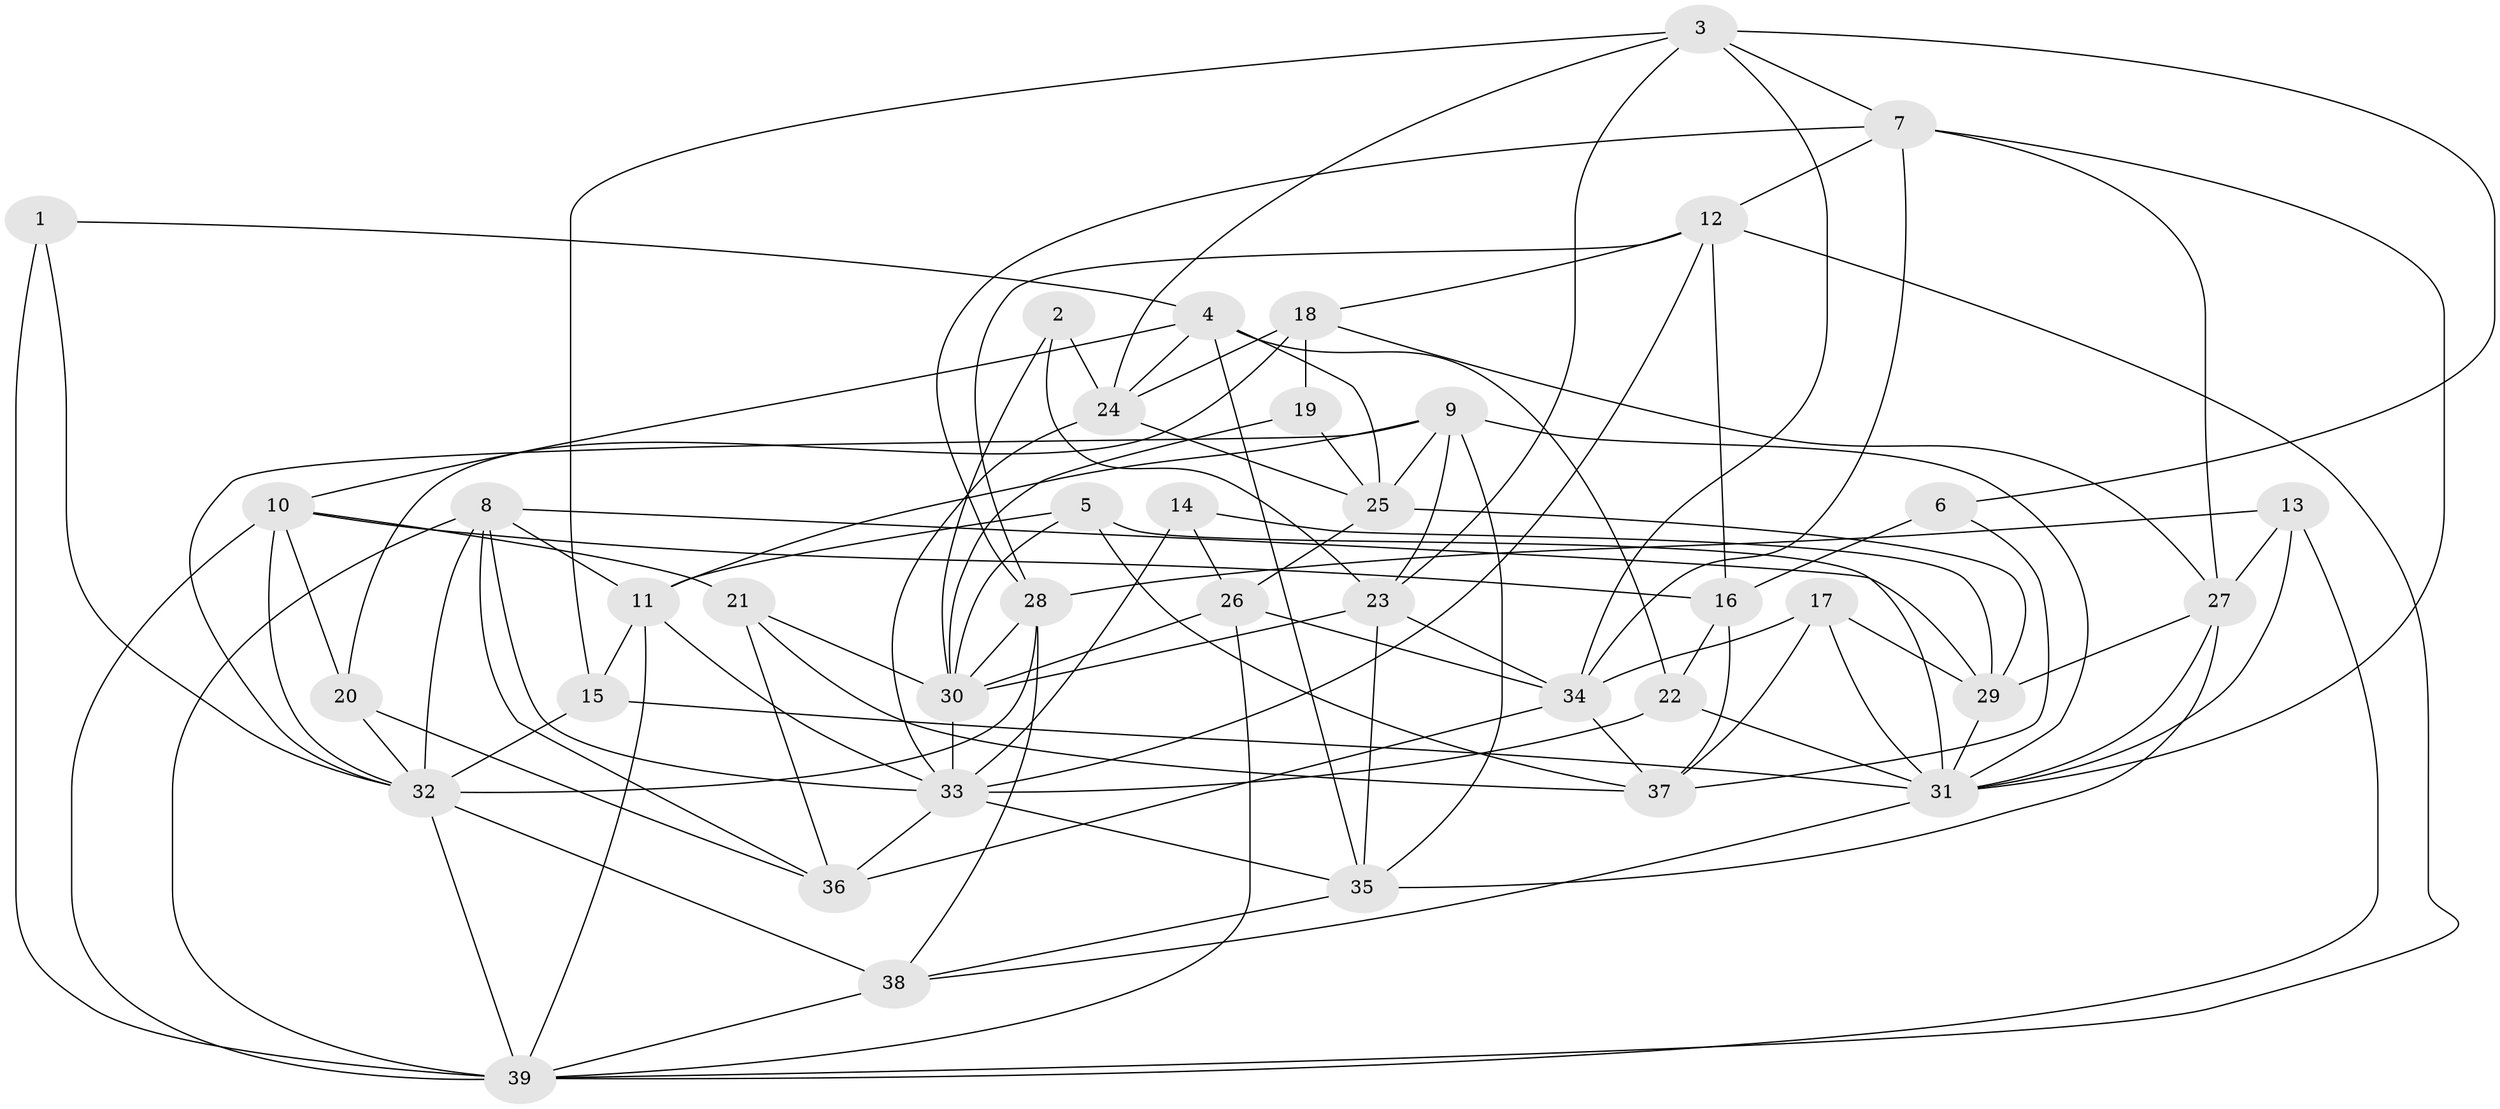 // original degree distribution, {4: 1.0}
// Generated by graph-tools (version 1.1) at 2025/26/03/09/25 03:26:58]
// undirected, 39 vertices, 108 edges
graph export_dot {
graph [start="1"]
  node [color=gray90,style=filled];
  1;
  2;
  3;
  4;
  5;
  6;
  7;
  8;
  9;
  10;
  11;
  12;
  13;
  14;
  15;
  16;
  17;
  18;
  19;
  20;
  21;
  22;
  23;
  24;
  25;
  26;
  27;
  28;
  29;
  30;
  31;
  32;
  33;
  34;
  35;
  36;
  37;
  38;
  39;
  1 -- 4 [weight=1.0];
  1 -- 32 [weight=1.0];
  1 -- 39 [weight=2.0];
  2 -- 23 [weight=1.0];
  2 -- 24 [weight=1.0];
  2 -- 30 [weight=2.0];
  3 -- 6 [weight=1.0];
  3 -- 7 [weight=1.0];
  3 -- 15 [weight=1.0];
  3 -- 23 [weight=1.0];
  3 -- 24 [weight=1.0];
  3 -- 34 [weight=1.0];
  4 -- 10 [weight=1.0];
  4 -- 22 [weight=1.0];
  4 -- 24 [weight=1.0];
  4 -- 25 [weight=1.0];
  4 -- 35 [weight=1.0];
  5 -- 11 [weight=1.0];
  5 -- 30 [weight=1.0];
  5 -- 31 [weight=1.0];
  5 -- 37 [weight=1.0];
  6 -- 16 [weight=2.0];
  6 -- 37 [weight=1.0];
  7 -- 12 [weight=1.0];
  7 -- 27 [weight=1.0];
  7 -- 28 [weight=1.0];
  7 -- 31 [weight=1.0];
  7 -- 34 [weight=1.0];
  8 -- 11 [weight=1.0];
  8 -- 29 [weight=1.0];
  8 -- 32 [weight=1.0];
  8 -- 33 [weight=1.0];
  8 -- 36 [weight=1.0];
  8 -- 39 [weight=1.0];
  9 -- 11 [weight=1.0];
  9 -- 23 [weight=1.0];
  9 -- 25 [weight=1.0];
  9 -- 31 [weight=1.0];
  9 -- 32 [weight=1.0];
  9 -- 35 [weight=1.0];
  10 -- 16 [weight=1.0];
  10 -- 20 [weight=1.0];
  10 -- 21 [weight=1.0];
  10 -- 32 [weight=1.0];
  10 -- 39 [weight=1.0];
  11 -- 15 [weight=1.0];
  11 -- 33 [weight=1.0];
  11 -- 39 [weight=1.0];
  12 -- 16 [weight=1.0];
  12 -- 18 [weight=1.0];
  12 -- 28 [weight=1.0];
  12 -- 33 [weight=1.0];
  12 -- 39 [weight=1.0];
  13 -- 27 [weight=1.0];
  13 -- 28 [weight=1.0];
  13 -- 31 [weight=1.0];
  13 -- 39 [weight=1.0];
  14 -- 26 [weight=2.0];
  14 -- 29 [weight=1.0];
  14 -- 33 [weight=1.0];
  15 -- 31 [weight=1.0];
  15 -- 32 [weight=1.0];
  16 -- 22 [weight=1.0];
  16 -- 37 [weight=1.0];
  17 -- 29 [weight=1.0];
  17 -- 31 [weight=1.0];
  17 -- 34 [weight=1.0];
  17 -- 37 [weight=1.0];
  18 -- 19 [weight=2.0];
  18 -- 20 [weight=1.0];
  18 -- 24 [weight=1.0];
  18 -- 27 [weight=1.0];
  19 -- 25 [weight=1.0];
  19 -- 30 [weight=1.0];
  20 -- 32 [weight=1.0];
  20 -- 36 [weight=1.0];
  21 -- 30 [weight=1.0];
  21 -- 36 [weight=1.0];
  21 -- 37 [weight=1.0];
  22 -- 31 [weight=1.0];
  22 -- 33 [weight=1.0];
  23 -- 30 [weight=1.0];
  23 -- 34 [weight=1.0];
  23 -- 35 [weight=1.0];
  24 -- 25 [weight=1.0];
  24 -- 33 [weight=1.0];
  25 -- 26 [weight=1.0];
  25 -- 29 [weight=1.0];
  26 -- 30 [weight=1.0];
  26 -- 34 [weight=1.0];
  26 -- 39 [weight=1.0];
  27 -- 29 [weight=1.0];
  27 -- 31 [weight=1.0];
  27 -- 35 [weight=1.0];
  28 -- 30 [weight=1.0];
  28 -- 32 [weight=1.0];
  28 -- 38 [weight=1.0];
  29 -- 31 [weight=1.0];
  30 -- 33 [weight=2.0];
  31 -- 38 [weight=1.0];
  32 -- 38 [weight=2.0];
  32 -- 39 [weight=1.0];
  33 -- 35 [weight=1.0];
  33 -- 36 [weight=1.0];
  34 -- 36 [weight=2.0];
  34 -- 37 [weight=1.0];
  35 -- 38 [weight=1.0];
  38 -- 39 [weight=1.0];
}
